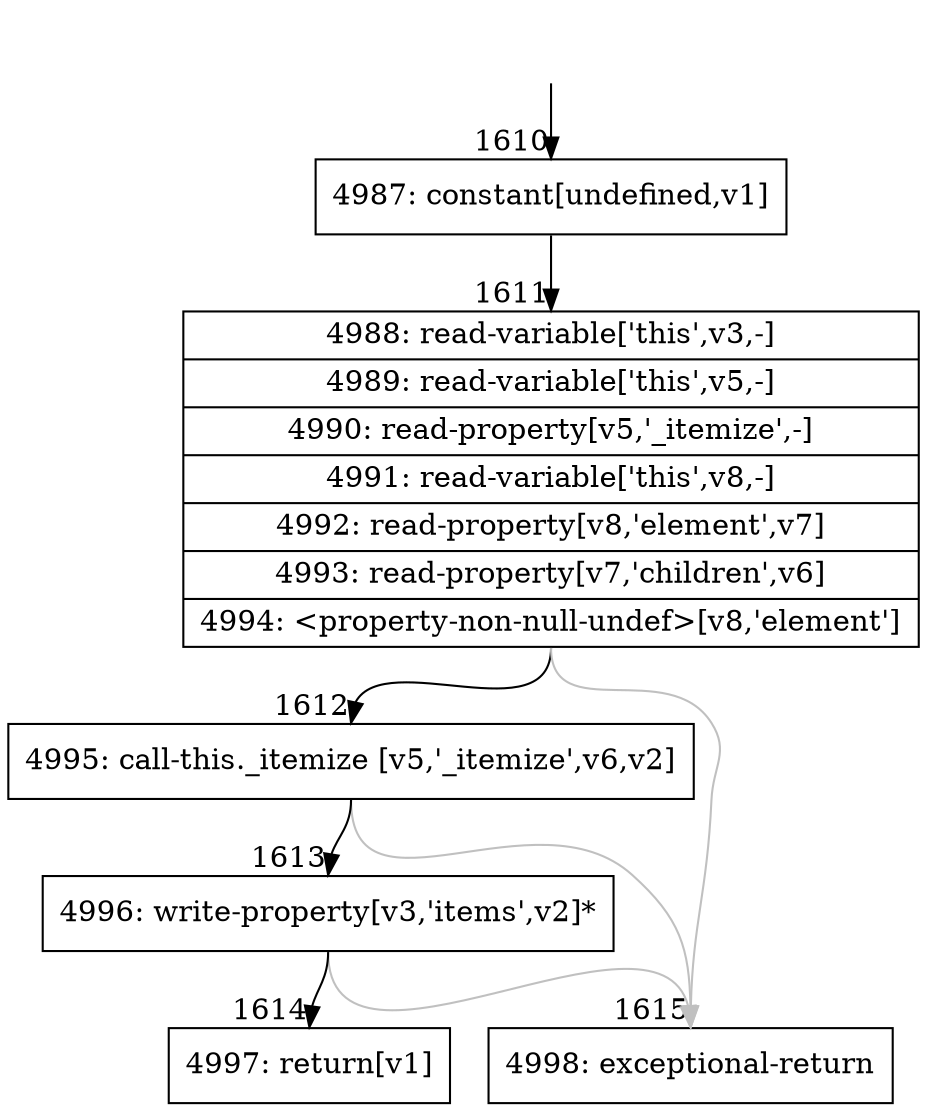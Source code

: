 digraph {
rankdir="TD"
BB_entry145[shape=none,label=""];
BB_entry145 -> BB1610 [tailport=s, headport=n, headlabel="    1610"]
BB1610 [shape=record label="{4987: constant[undefined,v1]}" ] 
BB1610 -> BB1611 [tailport=s, headport=n, headlabel="      1611"]
BB1611 [shape=record label="{4988: read-variable['this',v3,-]|4989: read-variable['this',v5,-]|4990: read-property[v5,'_itemize',-]|4991: read-variable['this',v8,-]|4992: read-property[v8,'element',v7]|4993: read-property[v7,'children',v6]|4994: \<property-non-null-undef\>[v8,'element']}" ] 
BB1611 -> BB1612 [tailport=s, headport=n, headlabel="      1612"]
BB1611 -> BB1615 [tailport=s, headport=n, color=gray, headlabel="      1615"]
BB1612 [shape=record label="{4995: call-this._itemize [v5,'_itemize',v6,v2]}" ] 
BB1612 -> BB1613 [tailport=s, headport=n, headlabel="      1613"]
BB1612 -> BB1615 [tailport=s, headport=n, color=gray]
BB1613 [shape=record label="{4996: write-property[v3,'items',v2]*}" ] 
BB1613 -> BB1614 [tailport=s, headport=n, headlabel="      1614"]
BB1613 -> BB1615 [tailport=s, headport=n, color=gray]
BB1614 [shape=record label="{4997: return[v1]}" ] 
BB1615 [shape=record label="{4998: exceptional-return}" ] 
//#$~ 2215
}
